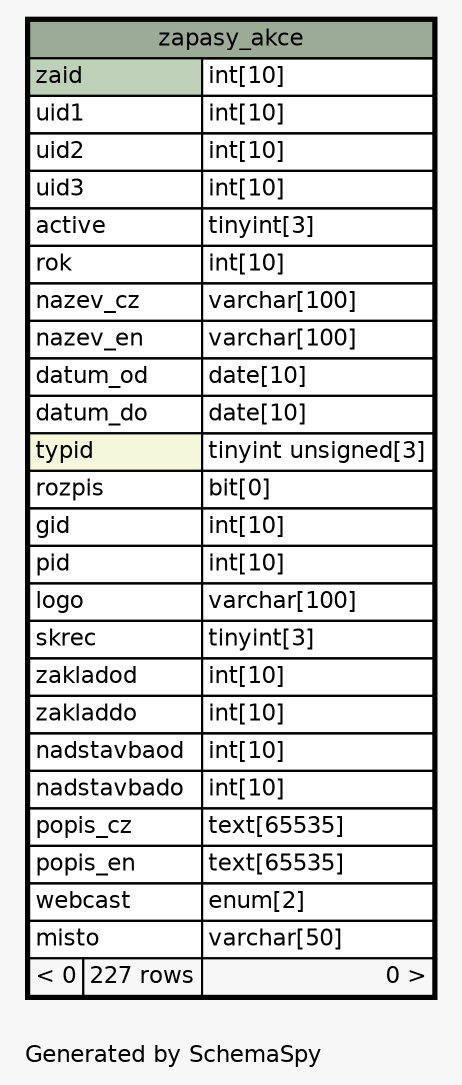 // dot 2.38.0 on Mac OS X 10.9.4
// SchemaSpy rev 590
digraph "oneDegreeRelationshipsDiagram" {
  graph [
    rankdir="RL"
    bgcolor="#f7f7f7"
    label="\nGenerated by SchemaSpy"
    labeljust="l"
    nodesep="0.18"
    ranksep="0.46"
    fontname="Helvetica"
    fontsize="11"
  ];
  node [
    fontname="Helvetica"
    fontsize="11"
    shape="plaintext"
  ];
  edge [
    arrowsize="0.8"
  ];
  "zapasy_akce" [
    label=<
    <TABLE BORDER="2" CELLBORDER="1" CELLSPACING="0" BGCOLOR="#ffffff">
      <TR><TD COLSPAN="3" BGCOLOR="#9bab96" ALIGN="CENTER">zapasy_akce</TD></TR>
      <TR><TD PORT="zaid" COLSPAN="2" BGCOLOR="#bed1b8" ALIGN="LEFT">zaid</TD><TD PORT="zaid.type" ALIGN="LEFT">int[10]</TD></TR>
      <TR><TD PORT="uid1" COLSPAN="2" ALIGN="LEFT">uid1</TD><TD PORT="uid1.type" ALIGN="LEFT">int[10]</TD></TR>
      <TR><TD PORT="uid2" COLSPAN="2" ALIGN="LEFT">uid2</TD><TD PORT="uid2.type" ALIGN="LEFT">int[10]</TD></TR>
      <TR><TD PORT="uid3" COLSPAN="2" ALIGN="LEFT">uid3</TD><TD PORT="uid3.type" ALIGN="LEFT">int[10]</TD></TR>
      <TR><TD PORT="active" COLSPAN="2" ALIGN="LEFT">active</TD><TD PORT="active.type" ALIGN="LEFT">tinyint[3]</TD></TR>
      <TR><TD PORT="rok" COLSPAN="2" ALIGN="LEFT">rok</TD><TD PORT="rok.type" ALIGN="LEFT">int[10]</TD></TR>
      <TR><TD PORT="nazev_cz" COLSPAN="2" ALIGN="LEFT">nazev_cz</TD><TD PORT="nazev_cz.type" ALIGN="LEFT">varchar[100]</TD></TR>
      <TR><TD PORT="nazev_en" COLSPAN="2" ALIGN="LEFT">nazev_en</TD><TD PORT="nazev_en.type" ALIGN="LEFT">varchar[100]</TD></TR>
      <TR><TD PORT="datum_od" COLSPAN="2" ALIGN="LEFT">datum_od</TD><TD PORT="datum_od.type" ALIGN="LEFT">date[10]</TD></TR>
      <TR><TD PORT="datum_do" COLSPAN="2" ALIGN="LEFT">datum_do</TD><TD PORT="datum_do.type" ALIGN="LEFT">date[10]</TD></TR>
      <TR><TD PORT="typid" COLSPAN="2" BGCOLOR="#f4f7da" ALIGN="LEFT">typid</TD><TD PORT="typid.type" ALIGN="LEFT">tinyint unsigned[3]</TD></TR>
      <TR><TD PORT="rozpis" COLSPAN="2" ALIGN="LEFT">rozpis</TD><TD PORT="rozpis.type" ALIGN="LEFT">bit[0]</TD></TR>
      <TR><TD PORT="gid" COLSPAN="2" ALIGN="LEFT">gid</TD><TD PORT="gid.type" ALIGN="LEFT">int[10]</TD></TR>
      <TR><TD PORT="pid" COLSPAN="2" ALIGN="LEFT">pid</TD><TD PORT="pid.type" ALIGN="LEFT">int[10]</TD></TR>
      <TR><TD PORT="logo" COLSPAN="2" ALIGN="LEFT">logo</TD><TD PORT="logo.type" ALIGN="LEFT">varchar[100]</TD></TR>
      <TR><TD PORT="skrec" COLSPAN="2" ALIGN="LEFT">skrec</TD><TD PORT="skrec.type" ALIGN="LEFT">tinyint[3]</TD></TR>
      <TR><TD PORT="zakladod" COLSPAN="2" ALIGN="LEFT">zakladod</TD><TD PORT="zakladod.type" ALIGN="LEFT">int[10]</TD></TR>
      <TR><TD PORT="zakladdo" COLSPAN="2" ALIGN="LEFT">zakladdo</TD><TD PORT="zakladdo.type" ALIGN="LEFT">int[10]</TD></TR>
      <TR><TD PORT="nadstavbaod" COLSPAN="2" ALIGN="LEFT">nadstavbaod</TD><TD PORT="nadstavbaod.type" ALIGN="LEFT">int[10]</TD></TR>
      <TR><TD PORT="nadstavbado" COLSPAN="2" ALIGN="LEFT">nadstavbado</TD><TD PORT="nadstavbado.type" ALIGN="LEFT">int[10]</TD></TR>
      <TR><TD PORT="popis_cz" COLSPAN="2" ALIGN="LEFT">popis_cz</TD><TD PORT="popis_cz.type" ALIGN="LEFT">text[65535]</TD></TR>
      <TR><TD PORT="popis_en" COLSPAN="2" ALIGN="LEFT">popis_en</TD><TD PORT="popis_en.type" ALIGN="LEFT">text[65535]</TD></TR>
      <TR><TD PORT="webcast" COLSPAN="2" ALIGN="LEFT">webcast</TD><TD PORT="webcast.type" ALIGN="LEFT">enum[2]</TD></TR>
      <TR><TD PORT="misto" COLSPAN="2" ALIGN="LEFT">misto</TD><TD PORT="misto.type" ALIGN="LEFT">varchar[50]</TD></TR>
      <TR><TD ALIGN="LEFT" BGCOLOR="#f7f7f7">&lt; 0</TD><TD ALIGN="RIGHT" BGCOLOR="#f7f7f7">227 rows</TD><TD ALIGN="RIGHT" BGCOLOR="#f7f7f7">0 &gt;</TD></TR>
    </TABLE>>
    URL="zapasy_akce.html"
    tooltip="zapasy_akce"
  ];
}

